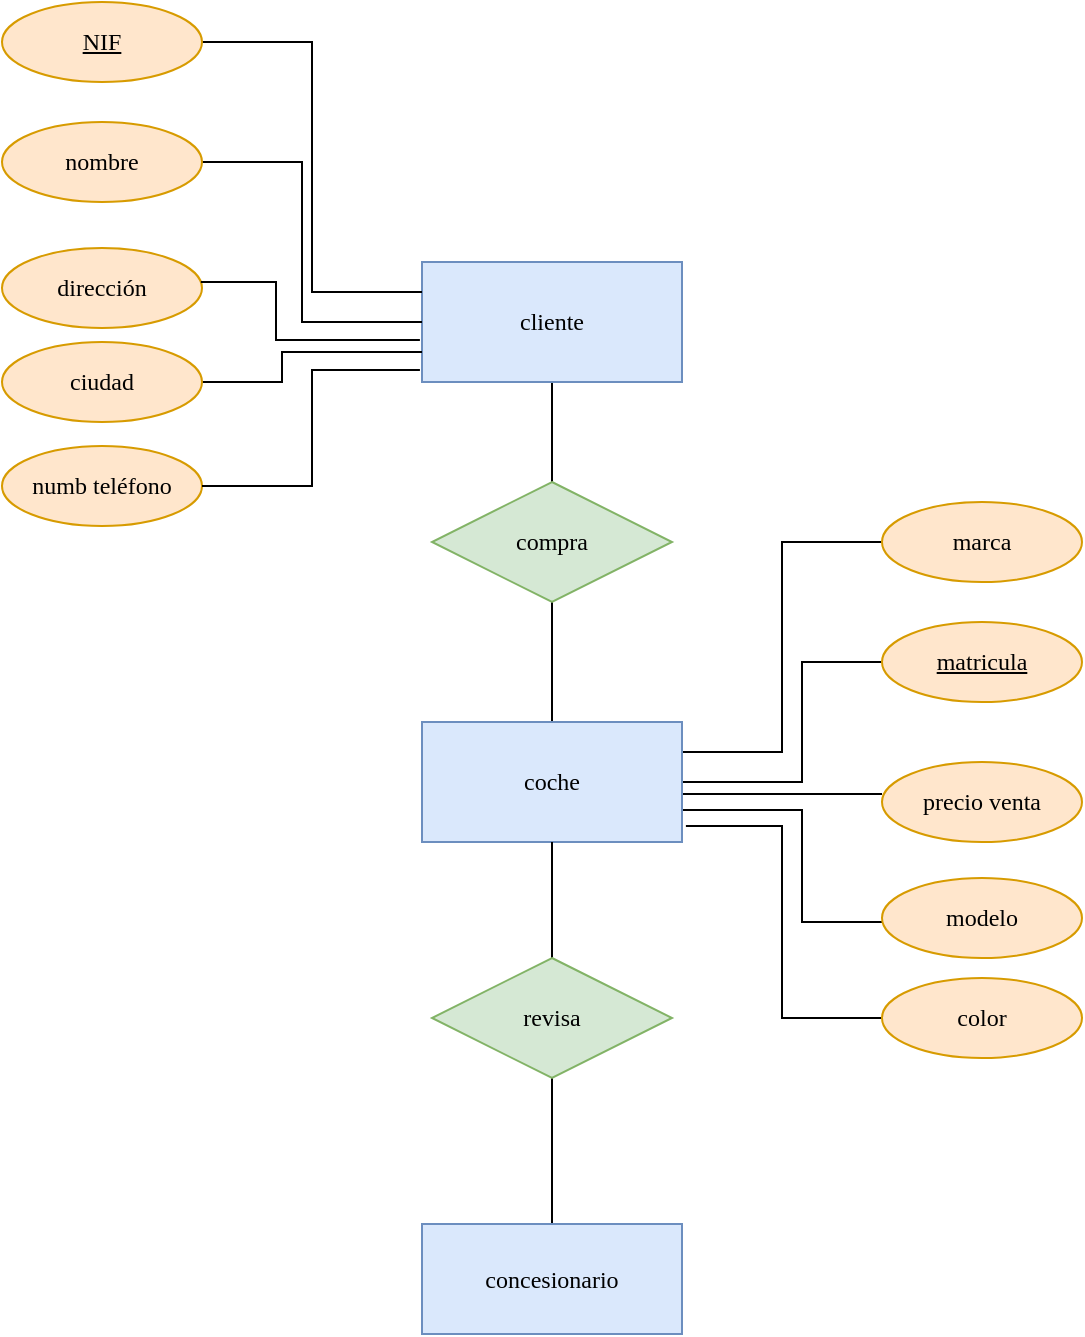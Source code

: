<mxfile version="22.0.0" type="github">
  <diagram name="Página-1" id="OtH4-Akx2i9zdQnMNab2">
    <mxGraphModel dx="1434" dy="795" grid="1" gridSize="10" guides="1" tooltips="1" connect="1" arrows="1" fold="1" page="1" pageScale="1" pageWidth="827" pageHeight="1169" math="0" shadow="0">
      <root>
        <mxCell id="0" />
        <mxCell id="1" parent="0" />
        <mxCell id="sCh7ba8boINgbhCvGgg5-6" style="edgeStyle=orthogonalEdgeStyle;rounded=0;orthogonalLoop=1;jettySize=auto;html=1;exitX=0.5;exitY=1;exitDx=0;exitDy=0;endArrow=none;endFill=0;" edge="1" parent="1" source="sCh7ba8boINgbhCvGgg5-1" target="sCh7ba8boINgbhCvGgg5-4">
          <mxGeometry relative="1" as="geometry" />
        </mxCell>
        <mxCell id="sCh7ba8boINgbhCvGgg5-1" value="&lt;font face=&quot;Times New Roman&quot;&gt;cliente&lt;/font&gt;" style="whiteSpace=wrap;html=1;align=center;fillColor=#dae8fc;strokeColor=#6c8ebf;" vertex="1" parent="1">
          <mxGeometry x="320" y="160" width="130" height="60" as="geometry" />
        </mxCell>
        <mxCell id="sCh7ba8boINgbhCvGgg5-7" style="edgeStyle=orthogonalEdgeStyle;rounded=0;orthogonalLoop=1;jettySize=auto;html=1;exitX=0.5;exitY=0;exitDx=0;exitDy=0;entryX=0.5;entryY=1;entryDx=0;entryDy=0;endArrow=none;endFill=0;" edge="1" parent="1" source="sCh7ba8boINgbhCvGgg5-2" target="sCh7ba8boINgbhCvGgg5-4">
          <mxGeometry relative="1" as="geometry" />
        </mxCell>
        <mxCell id="sCh7ba8boINgbhCvGgg5-16" style="edgeStyle=orthogonalEdgeStyle;rounded=0;orthogonalLoop=1;jettySize=auto;html=1;exitX=1;exitY=0.25;exitDx=0;exitDy=0;entryX=0;entryY=0.5;entryDx=0;entryDy=0;endArrow=none;endFill=0;" edge="1" parent="1" source="sCh7ba8boINgbhCvGgg5-2" target="sCh7ba8boINgbhCvGgg5-15">
          <mxGeometry relative="1" as="geometry" />
        </mxCell>
        <mxCell id="sCh7ba8boINgbhCvGgg5-18" style="edgeStyle=orthogonalEdgeStyle;rounded=0;orthogonalLoop=1;jettySize=auto;html=1;exitX=1.015;exitY=0.867;exitDx=0;exitDy=0;entryX=0;entryY=0.5;entryDx=0;entryDy=0;endArrow=none;endFill=0;exitPerimeter=0;" edge="1" parent="1" source="sCh7ba8boINgbhCvGgg5-2" target="sCh7ba8boINgbhCvGgg5-14">
          <mxGeometry relative="1" as="geometry" />
        </mxCell>
        <mxCell id="sCh7ba8boINgbhCvGgg5-19" style="edgeStyle=orthogonalEdgeStyle;rounded=0;orthogonalLoop=1;jettySize=auto;html=1;exitX=1;exitY=0.5;exitDx=0;exitDy=0;endArrow=none;endFill=0;" edge="1" parent="1" target="sCh7ba8boINgbhCvGgg5-11">
          <mxGeometry relative="1" as="geometry">
            <mxPoint x="450" y="434" as="sourcePoint" />
            <mxPoint x="550" y="502" as="targetPoint" />
            <Array as="points">
              <mxPoint x="510" y="434" />
              <mxPoint x="510" y="490" />
            </Array>
          </mxGeometry>
        </mxCell>
        <mxCell id="sCh7ba8boINgbhCvGgg5-21" style="edgeStyle=orthogonalEdgeStyle;rounded=0;orthogonalLoop=1;jettySize=auto;html=1;exitX=1;exitY=0.5;exitDx=0;exitDy=0;entryX=0;entryY=0.5;entryDx=0;entryDy=0;endArrow=none;endFill=0;" edge="1" parent="1">
          <mxGeometry relative="1" as="geometry">
            <mxPoint x="450" y="426" as="sourcePoint" />
            <mxPoint x="550" y="426" as="targetPoint" />
            <Array as="points">
              <mxPoint x="530" y="426" />
              <mxPoint x="530" y="426" />
            </Array>
          </mxGeometry>
        </mxCell>
        <mxCell id="sCh7ba8boINgbhCvGgg5-29" style="edgeStyle=orthogonalEdgeStyle;rounded=0;orthogonalLoop=1;jettySize=auto;html=1;exitX=1;exitY=0.5;exitDx=0;exitDy=0;entryX=0;entryY=0.5;entryDx=0;entryDy=0;endArrow=none;endFill=0;" edge="1" parent="1" source="sCh7ba8boINgbhCvGgg5-2" target="sCh7ba8boINgbhCvGgg5-10">
          <mxGeometry relative="1" as="geometry">
            <Array as="points">
              <mxPoint x="510" y="420" />
              <mxPoint x="510" y="360" />
            </Array>
          </mxGeometry>
        </mxCell>
        <mxCell id="sCh7ba8boINgbhCvGgg5-2" value="&lt;font face=&quot;Times New Roman&quot;&gt;coche&lt;/font&gt;" style="whiteSpace=wrap;html=1;align=center;fillColor=#dae8fc;strokeColor=#6c8ebf;" vertex="1" parent="1">
          <mxGeometry x="320" y="390" width="130" height="60" as="geometry" />
        </mxCell>
        <mxCell id="sCh7ba8boINgbhCvGgg5-9" style="edgeStyle=orthogonalEdgeStyle;rounded=0;orthogonalLoop=1;jettySize=auto;html=1;endArrow=none;endFill=0;" edge="1" parent="1" source="sCh7ba8boINgbhCvGgg5-3" target="sCh7ba8boINgbhCvGgg5-5">
          <mxGeometry relative="1" as="geometry" />
        </mxCell>
        <mxCell id="sCh7ba8boINgbhCvGgg5-3" value="&lt;font face=&quot;Times New Roman&quot;&gt;concesionario&lt;/font&gt;" style="whiteSpace=wrap;html=1;align=center;fillColor=#dae8fc;strokeColor=#6c8ebf;" vertex="1" parent="1">
          <mxGeometry x="320" y="641" width="130" height="55" as="geometry" />
        </mxCell>
        <mxCell id="sCh7ba8boINgbhCvGgg5-4" value="&lt;font face=&quot;Times New Roman&quot;&gt;compra&lt;/font&gt;" style="shape=rhombus;perimeter=rhombusPerimeter;whiteSpace=wrap;html=1;align=center;fillColor=#d5e8d4;strokeColor=#82b366;" vertex="1" parent="1">
          <mxGeometry x="325" y="270" width="120" height="60" as="geometry" />
        </mxCell>
        <mxCell id="sCh7ba8boINgbhCvGgg5-8" style="edgeStyle=orthogonalEdgeStyle;rounded=0;orthogonalLoop=1;jettySize=auto;html=1;exitX=0.5;exitY=0;exitDx=0;exitDy=0;endArrow=none;endFill=0;" edge="1" parent="1" source="sCh7ba8boINgbhCvGgg5-5" target="sCh7ba8boINgbhCvGgg5-2">
          <mxGeometry relative="1" as="geometry" />
        </mxCell>
        <mxCell id="sCh7ba8boINgbhCvGgg5-5" value="&lt;font face=&quot;Times New Roman&quot;&gt;revisa&lt;/font&gt;" style="shape=rhombus;perimeter=rhombusPerimeter;whiteSpace=wrap;html=1;align=center;fillColor=#d5e8d4;strokeColor=#82b366;" vertex="1" parent="1">
          <mxGeometry x="325" y="508" width="120" height="60" as="geometry" />
        </mxCell>
        <mxCell id="sCh7ba8boINgbhCvGgg5-10" value="&lt;u&gt;&lt;font face=&quot;Times New Roman&quot;&gt;matricula&lt;/font&gt;&lt;/u&gt;" style="ellipse;whiteSpace=wrap;html=1;align=center;fillColor=#ffe6cc;strokeColor=#d79b00;" vertex="1" parent="1">
          <mxGeometry x="550" y="340" width="100" height="40" as="geometry" />
        </mxCell>
        <mxCell id="sCh7ba8boINgbhCvGgg5-11" value="&lt;font face=&quot;Times New Roman&quot;&gt;modelo&lt;/font&gt;" style="ellipse;whiteSpace=wrap;html=1;align=center;fillColor=#ffe6cc;strokeColor=#d79b00;" vertex="1" parent="1">
          <mxGeometry x="550" y="468" width="100" height="40" as="geometry" />
        </mxCell>
        <mxCell id="sCh7ba8boINgbhCvGgg5-30" style="edgeStyle=orthogonalEdgeStyle;rounded=0;orthogonalLoop=1;jettySize=auto;html=1;exitX=1;exitY=0.5;exitDx=0;exitDy=0;entryX=0;entryY=0.25;entryDx=0;entryDy=0;endArrow=none;endFill=0;" edge="1" parent="1" source="sCh7ba8boINgbhCvGgg5-12" target="sCh7ba8boINgbhCvGgg5-1">
          <mxGeometry relative="1" as="geometry" />
        </mxCell>
        <mxCell id="sCh7ba8boINgbhCvGgg5-12" value="&lt;font face=&quot;Times New Roman&quot;&gt;&lt;u&gt;NIF&lt;/u&gt;&lt;/font&gt;" style="ellipse;whiteSpace=wrap;html=1;align=center;fillColor=#ffe6cc;strokeColor=#d79b00;" vertex="1" parent="1">
          <mxGeometry x="110" y="30" width="100" height="40" as="geometry" />
        </mxCell>
        <mxCell id="sCh7ba8boINgbhCvGgg5-13" value="&lt;font face=&quot;Times New Roman&quot;&gt;precio venta&lt;/font&gt;" style="ellipse;whiteSpace=wrap;html=1;align=center;fillColor=#ffe6cc;strokeColor=#d79b00;" vertex="1" parent="1">
          <mxGeometry x="550" y="410" width="100" height="40" as="geometry" />
        </mxCell>
        <mxCell id="sCh7ba8boINgbhCvGgg5-14" value="&lt;font face=&quot;Times New Roman&quot;&gt;color&lt;/font&gt;" style="ellipse;whiteSpace=wrap;html=1;align=center;fillColor=#ffe6cc;strokeColor=#d79b00;" vertex="1" parent="1">
          <mxGeometry x="550" y="518" width="100" height="40" as="geometry" />
        </mxCell>
        <mxCell id="sCh7ba8boINgbhCvGgg5-15" value="&lt;font face=&quot;Times New Roman&quot;&gt;marca&lt;/font&gt;" style="ellipse;whiteSpace=wrap;html=1;align=center;fillColor=#ffe6cc;strokeColor=#d79b00;" vertex="1" parent="1">
          <mxGeometry x="550" y="280" width="100" height="40" as="geometry" />
        </mxCell>
        <mxCell id="sCh7ba8boINgbhCvGgg5-31" style="edgeStyle=orthogonalEdgeStyle;rounded=0;orthogonalLoop=1;jettySize=auto;html=1;exitX=1;exitY=0.5;exitDx=0;exitDy=0;entryX=0;entryY=0.5;entryDx=0;entryDy=0;endArrow=none;endFill=0;" edge="1" parent="1" source="sCh7ba8boINgbhCvGgg5-25" target="sCh7ba8boINgbhCvGgg5-1">
          <mxGeometry relative="1" as="geometry">
            <Array as="points">
              <mxPoint x="260" y="110" />
              <mxPoint x="260" y="190" />
            </Array>
          </mxGeometry>
        </mxCell>
        <mxCell id="sCh7ba8boINgbhCvGgg5-25" value="&lt;font face=&quot;Times New Roman&quot;&gt;nombre&lt;/font&gt;" style="ellipse;whiteSpace=wrap;html=1;align=center;fillColor=#ffe6cc;strokeColor=#d79b00;" vertex="1" parent="1">
          <mxGeometry x="110" y="90" width="100" height="40" as="geometry" />
        </mxCell>
        <mxCell id="sCh7ba8boINgbhCvGgg5-26" value="&lt;font face=&quot;Times New Roman&quot;&gt;dirección&lt;/font&gt;" style="ellipse;whiteSpace=wrap;html=1;align=center;fillColor=#ffe6cc;strokeColor=#d79b00;" vertex="1" parent="1">
          <mxGeometry x="110" y="153" width="100" height="40" as="geometry" />
        </mxCell>
        <mxCell id="sCh7ba8boINgbhCvGgg5-33" style="edgeStyle=orthogonalEdgeStyle;rounded=0;orthogonalLoop=1;jettySize=auto;html=1;exitX=1;exitY=0.5;exitDx=0;exitDy=0;entryX=0;entryY=0.75;entryDx=0;entryDy=0;endArrow=none;endFill=0;" edge="1" parent="1" source="sCh7ba8boINgbhCvGgg5-27" target="sCh7ba8boINgbhCvGgg5-1">
          <mxGeometry relative="1" as="geometry">
            <Array as="points">
              <mxPoint x="250" y="220" />
              <mxPoint x="250" y="205" />
            </Array>
          </mxGeometry>
        </mxCell>
        <mxCell id="sCh7ba8boINgbhCvGgg5-27" value="&lt;font face=&quot;Times New Roman&quot;&gt;ciudad&lt;/font&gt;" style="ellipse;whiteSpace=wrap;html=1;align=center;fillColor=#ffe6cc;strokeColor=#d79b00;" vertex="1" parent="1">
          <mxGeometry x="110" y="200" width="100" height="40" as="geometry" />
        </mxCell>
        <mxCell id="sCh7ba8boINgbhCvGgg5-28" value="&lt;font face=&quot;Times New Roman&quot;&gt;numb teléfono&lt;/font&gt;" style="ellipse;whiteSpace=wrap;html=1;align=center;fillColor=#ffe6cc;strokeColor=#d79b00;" vertex="1" parent="1">
          <mxGeometry x="110" y="252" width="100" height="40" as="geometry" />
        </mxCell>
        <mxCell id="sCh7ba8boINgbhCvGgg5-32" style="edgeStyle=orthogonalEdgeStyle;rounded=0;orthogonalLoop=1;jettySize=auto;html=1;exitX=1;exitY=0.5;exitDx=0;exitDy=0;entryX=-0.008;entryY=0.9;entryDx=0;entryDy=0;entryPerimeter=0;endArrow=none;endFill=0;" edge="1" parent="1" source="sCh7ba8boINgbhCvGgg5-28" target="sCh7ba8boINgbhCvGgg5-1">
          <mxGeometry relative="1" as="geometry" />
        </mxCell>
        <mxCell id="sCh7ba8boINgbhCvGgg5-34" style="edgeStyle=orthogonalEdgeStyle;rounded=0;orthogonalLoop=1;jettySize=auto;html=1;entryX=0.015;entryY=0.65;entryDx=0;entryDy=0;entryPerimeter=0;endArrow=none;endFill=0;" edge="1" parent="1" source="sCh7ba8boINgbhCvGgg5-26">
          <mxGeometry relative="1" as="geometry">
            <mxPoint x="207" y="160" as="sourcePoint" />
            <mxPoint x="318.95" y="199" as="targetPoint" />
            <Array as="points">
              <mxPoint x="247" y="170" />
              <mxPoint x="247" y="199" />
            </Array>
          </mxGeometry>
        </mxCell>
      </root>
    </mxGraphModel>
  </diagram>
</mxfile>
